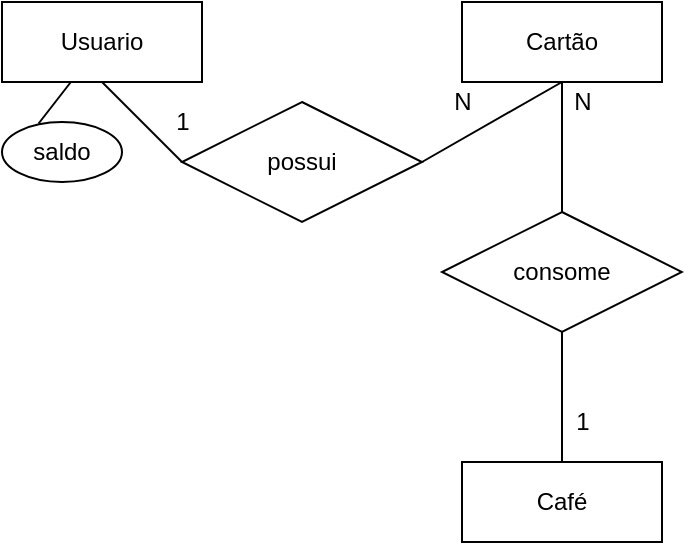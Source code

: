 <mxfile version="13.6.9" type="device"><diagram id="JyrqeK3eXqTksaIEe7pP" name="Page-1"><mxGraphModel dx="350" dy="381" grid="1" gridSize="10" guides="1" tooltips="1" connect="1" arrows="1" fold="1" page="1" pageScale="1" pageWidth="827" pageHeight="1169" math="0" shadow="0"><root><mxCell id="0"/><mxCell id="1" parent="0"/><mxCell id="umo13oWUgmcTVuTS0-4z-1" value="Usuario" style="whiteSpace=wrap;html=1;align=center;" vertex="1" parent="1"><mxGeometry x="10" y="10" width="100" height="40" as="geometry"/></mxCell><mxCell id="umo13oWUgmcTVuTS0-4z-2" value="&lt;div&gt;Cartão&lt;/div&gt;" style="whiteSpace=wrap;html=1;align=center;" vertex="1" parent="1"><mxGeometry x="240" y="10" width="100" height="40" as="geometry"/></mxCell><mxCell id="umo13oWUgmcTVuTS0-4z-3" value="Café" style="whiteSpace=wrap;html=1;align=center;" vertex="1" parent="1"><mxGeometry x="240" y="240" width="100" height="40" as="geometry"/></mxCell><mxCell id="umo13oWUgmcTVuTS0-4z-4" value="&lt;div&gt;possui&lt;/div&gt;" style="shape=rhombus;perimeter=rhombusPerimeter;whiteSpace=wrap;html=1;align=center;" vertex="1" parent="1"><mxGeometry x="100" y="60" width="120" height="60" as="geometry"/></mxCell><mxCell id="umo13oWUgmcTVuTS0-4z-5" value="consome" style="shape=rhombus;perimeter=rhombusPerimeter;whiteSpace=wrap;html=1;align=center;" vertex="1" parent="1"><mxGeometry x="230" y="115" width="120" height="60" as="geometry"/></mxCell><mxCell id="umo13oWUgmcTVuTS0-4z-6" value="" style="endArrow=none;html=1;rounded=0;exitX=0.5;exitY=1;exitDx=0;exitDy=0;entryX=0;entryY=0.5;entryDx=0;entryDy=0;" edge="1" parent="1" source="umo13oWUgmcTVuTS0-4z-1" target="umo13oWUgmcTVuTS0-4z-4"><mxGeometry relative="1" as="geometry"><mxPoint x="100" y="130" as="sourcePoint"/><mxPoint x="260" y="130" as="targetPoint"/></mxGeometry></mxCell><mxCell id="umo13oWUgmcTVuTS0-4z-7" value="" style="endArrow=none;html=1;rounded=0;entryX=0.5;entryY=1;entryDx=0;entryDy=0;exitX=1;exitY=0.5;exitDx=0;exitDy=0;" edge="1" parent="1" source="umo13oWUgmcTVuTS0-4z-4" target="umo13oWUgmcTVuTS0-4z-2"><mxGeometry relative="1" as="geometry"><mxPoint x="100" y="130" as="sourcePoint"/><mxPoint x="260" y="130" as="targetPoint"/></mxGeometry></mxCell><mxCell id="umo13oWUgmcTVuTS0-4z-8" value="" style="endArrow=none;html=1;rounded=0;entryX=0.5;entryY=1;entryDx=0;entryDy=0;exitX=0.5;exitY=0;exitDx=0;exitDy=0;" edge="1" parent="1" source="umo13oWUgmcTVuTS0-4z-5" target="umo13oWUgmcTVuTS0-4z-2"><mxGeometry relative="1" as="geometry"><mxPoint x="100" y="130" as="sourcePoint"/><mxPoint x="260" y="130" as="targetPoint"/></mxGeometry></mxCell><mxCell id="umo13oWUgmcTVuTS0-4z-9" value="" style="endArrow=none;html=1;rounded=0;entryX=0.5;entryY=0;entryDx=0;entryDy=0;" edge="1" parent="1" source="umo13oWUgmcTVuTS0-4z-5" target="umo13oWUgmcTVuTS0-4z-3"><mxGeometry relative="1" as="geometry"><mxPoint x="100" y="130" as="sourcePoint"/><mxPoint x="260" y="130" as="targetPoint"/></mxGeometry></mxCell><mxCell id="umo13oWUgmcTVuTS0-4z-10" value="saldo" style="ellipse;whiteSpace=wrap;html=1;align=center;" vertex="1" parent="1"><mxGeometry x="10" y="70" width="60" height="30" as="geometry"/></mxCell><mxCell id="umo13oWUgmcTVuTS0-4z-11" value="" style="endArrow=none;html=1;rounded=0;entryX=0.305;entryY=0.025;entryDx=0;entryDy=0;entryPerimeter=0;" edge="1" parent="1" source="umo13oWUgmcTVuTS0-4z-1" target="umo13oWUgmcTVuTS0-4z-10"><mxGeometry relative="1" as="geometry"><mxPoint x="100" y="130" as="sourcePoint"/><mxPoint x="260" y="130" as="targetPoint"/></mxGeometry></mxCell><mxCell id="umo13oWUgmcTVuTS0-4z-12" value="N" style="text;html=1;align=center;verticalAlign=middle;resizable=0;points=[];autosize=1;" vertex="1" parent="1"><mxGeometry x="230" y="50" width="20" height="20" as="geometry"/></mxCell><mxCell id="umo13oWUgmcTVuTS0-4z-13" value="1" style="text;html=1;align=center;verticalAlign=middle;resizable=0;points=[];autosize=1;" vertex="1" parent="1"><mxGeometry x="90" y="60" width="20" height="20" as="geometry"/></mxCell><mxCell id="umo13oWUgmcTVuTS0-4z-14" value="N" style="text;html=1;align=center;verticalAlign=middle;resizable=0;points=[];autosize=1;" vertex="1" parent="1"><mxGeometry x="290" y="50" width="20" height="20" as="geometry"/></mxCell><mxCell id="umo13oWUgmcTVuTS0-4z-15" value="1" style="text;html=1;align=center;verticalAlign=middle;resizable=0;points=[];autosize=1;" vertex="1" parent="1"><mxGeometry x="290" y="210" width="20" height="20" as="geometry"/></mxCell></root></mxGraphModel></diagram></mxfile>